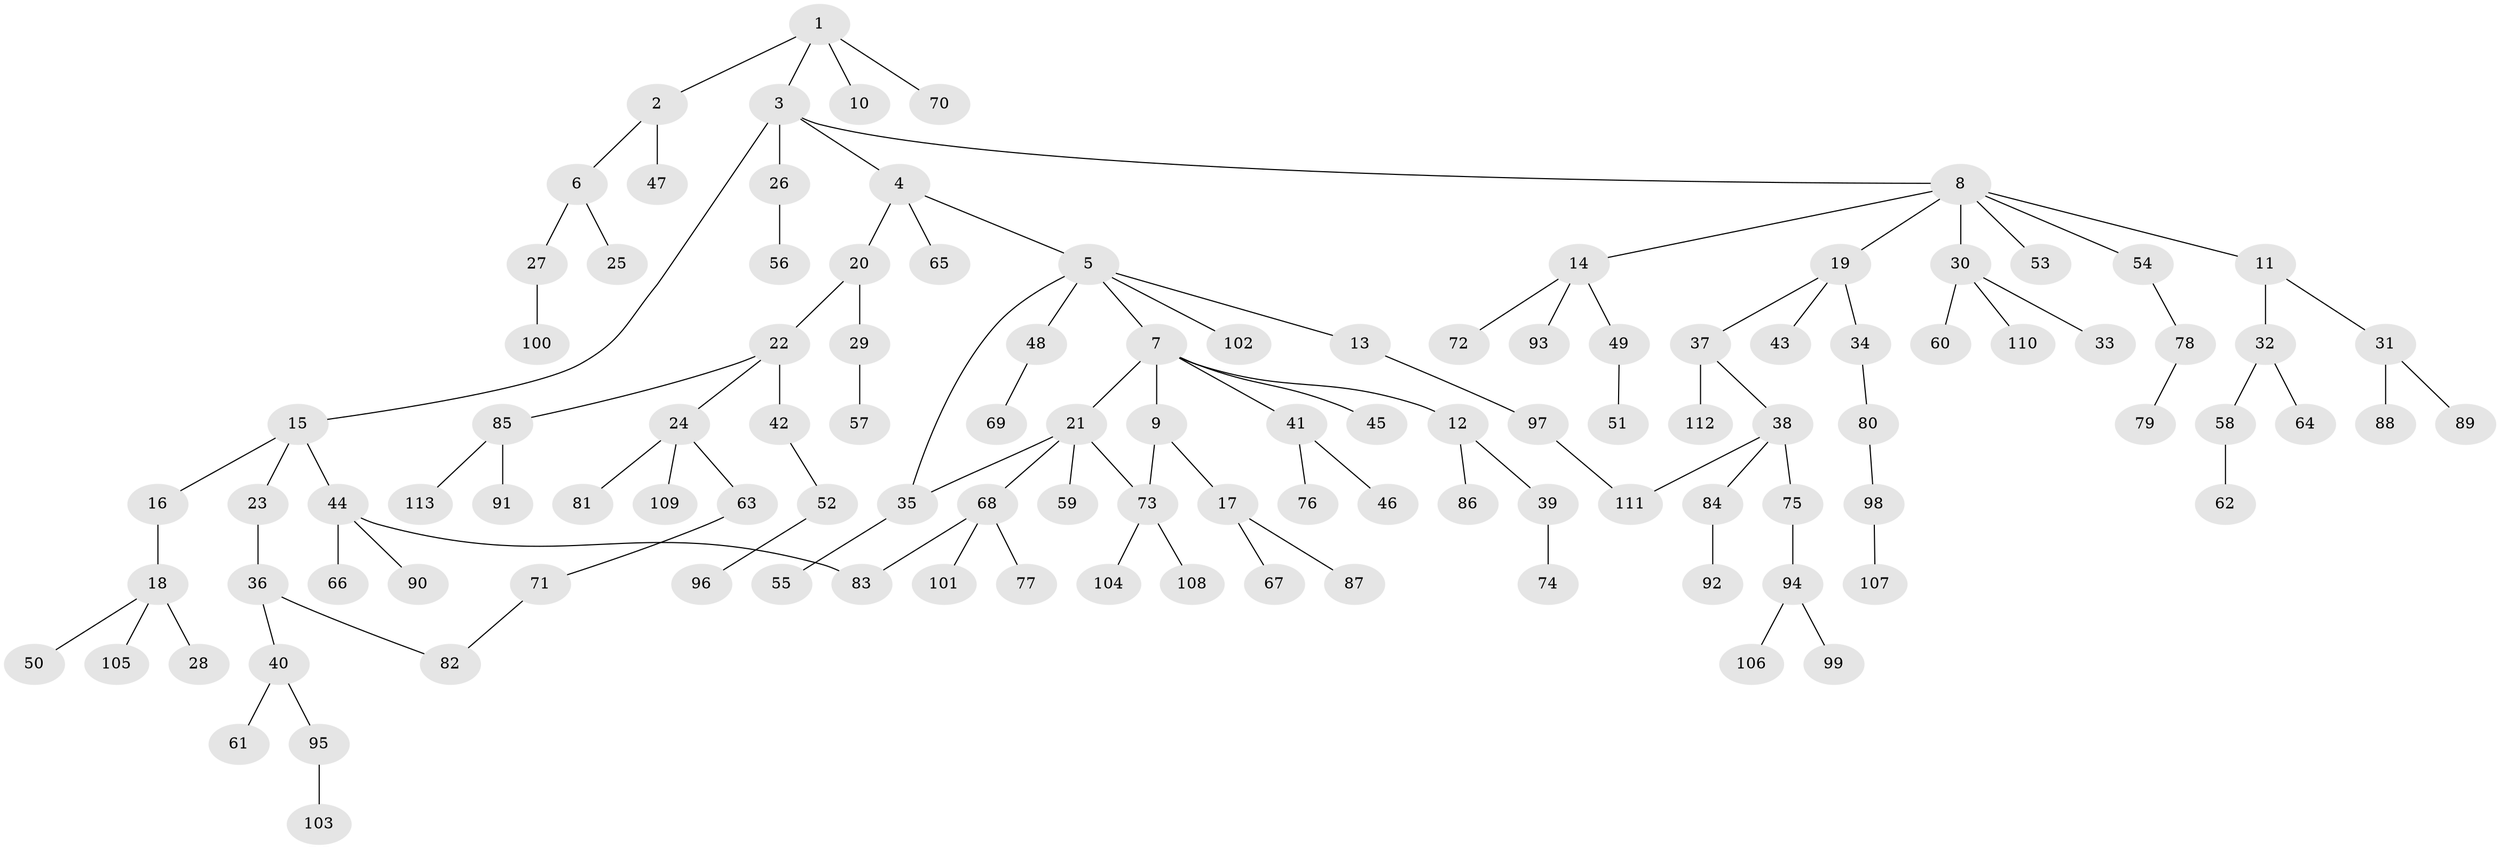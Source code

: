 // coarse degree distribution, {3: 0.175, 2: 0.35, 5: 0.0375, 6: 0.0125, 4: 0.0625, 1: 0.3625}
// Generated by graph-tools (version 1.1) at 2025/48/03/04/25 22:48:52]
// undirected, 113 vertices, 117 edges
graph export_dot {
  node [color=gray90,style=filled];
  1;
  2;
  3;
  4;
  5;
  6;
  7;
  8;
  9;
  10;
  11;
  12;
  13;
  14;
  15;
  16;
  17;
  18;
  19;
  20;
  21;
  22;
  23;
  24;
  25;
  26;
  27;
  28;
  29;
  30;
  31;
  32;
  33;
  34;
  35;
  36;
  37;
  38;
  39;
  40;
  41;
  42;
  43;
  44;
  45;
  46;
  47;
  48;
  49;
  50;
  51;
  52;
  53;
  54;
  55;
  56;
  57;
  58;
  59;
  60;
  61;
  62;
  63;
  64;
  65;
  66;
  67;
  68;
  69;
  70;
  71;
  72;
  73;
  74;
  75;
  76;
  77;
  78;
  79;
  80;
  81;
  82;
  83;
  84;
  85;
  86;
  87;
  88;
  89;
  90;
  91;
  92;
  93;
  94;
  95;
  96;
  97;
  98;
  99;
  100;
  101;
  102;
  103;
  104;
  105;
  106;
  107;
  108;
  109;
  110;
  111;
  112;
  113;
  1 -- 2;
  1 -- 3;
  1 -- 10;
  1 -- 70;
  2 -- 6;
  2 -- 47;
  3 -- 4;
  3 -- 8;
  3 -- 15;
  3 -- 26;
  4 -- 5;
  4 -- 20;
  4 -- 65;
  5 -- 7;
  5 -- 13;
  5 -- 48;
  5 -- 102;
  5 -- 35;
  6 -- 25;
  6 -- 27;
  7 -- 9;
  7 -- 12;
  7 -- 21;
  7 -- 41;
  7 -- 45;
  8 -- 11;
  8 -- 14;
  8 -- 19;
  8 -- 30;
  8 -- 53;
  8 -- 54;
  9 -- 17;
  9 -- 73;
  11 -- 31;
  11 -- 32;
  12 -- 39;
  12 -- 86;
  13 -- 97;
  14 -- 49;
  14 -- 72;
  14 -- 93;
  15 -- 16;
  15 -- 23;
  15 -- 44;
  16 -- 18;
  17 -- 67;
  17 -- 87;
  18 -- 28;
  18 -- 50;
  18 -- 105;
  19 -- 34;
  19 -- 37;
  19 -- 43;
  20 -- 22;
  20 -- 29;
  21 -- 35;
  21 -- 59;
  21 -- 68;
  21 -- 73;
  22 -- 24;
  22 -- 42;
  22 -- 85;
  23 -- 36;
  24 -- 63;
  24 -- 81;
  24 -- 109;
  26 -- 56;
  27 -- 100;
  29 -- 57;
  30 -- 33;
  30 -- 60;
  30 -- 110;
  31 -- 88;
  31 -- 89;
  32 -- 58;
  32 -- 64;
  34 -- 80;
  35 -- 55;
  36 -- 40;
  36 -- 82;
  37 -- 38;
  37 -- 112;
  38 -- 75;
  38 -- 84;
  38 -- 111;
  39 -- 74;
  40 -- 61;
  40 -- 95;
  41 -- 46;
  41 -- 76;
  42 -- 52;
  44 -- 66;
  44 -- 90;
  44 -- 83;
  48 -- 69;
  49 -- 51;
  52 -- 96;
  54 -- 78;
  58 -- 62;
  63 -- 71;
  68 -- 77;
  68 -- 83;
  68 -- 101;
  71 -- 82;
  73 -- 104;
  73 -- 108;
  75 -- 94;
  78 -- 79;
  80 -- 98;
  84 -- 92;
  85 -- 91;
  85 -- 113;
  94 -- 99;
  94 -- 106;
  95 -- 103;
  97 -- 111;
  98 -- 107;
}
